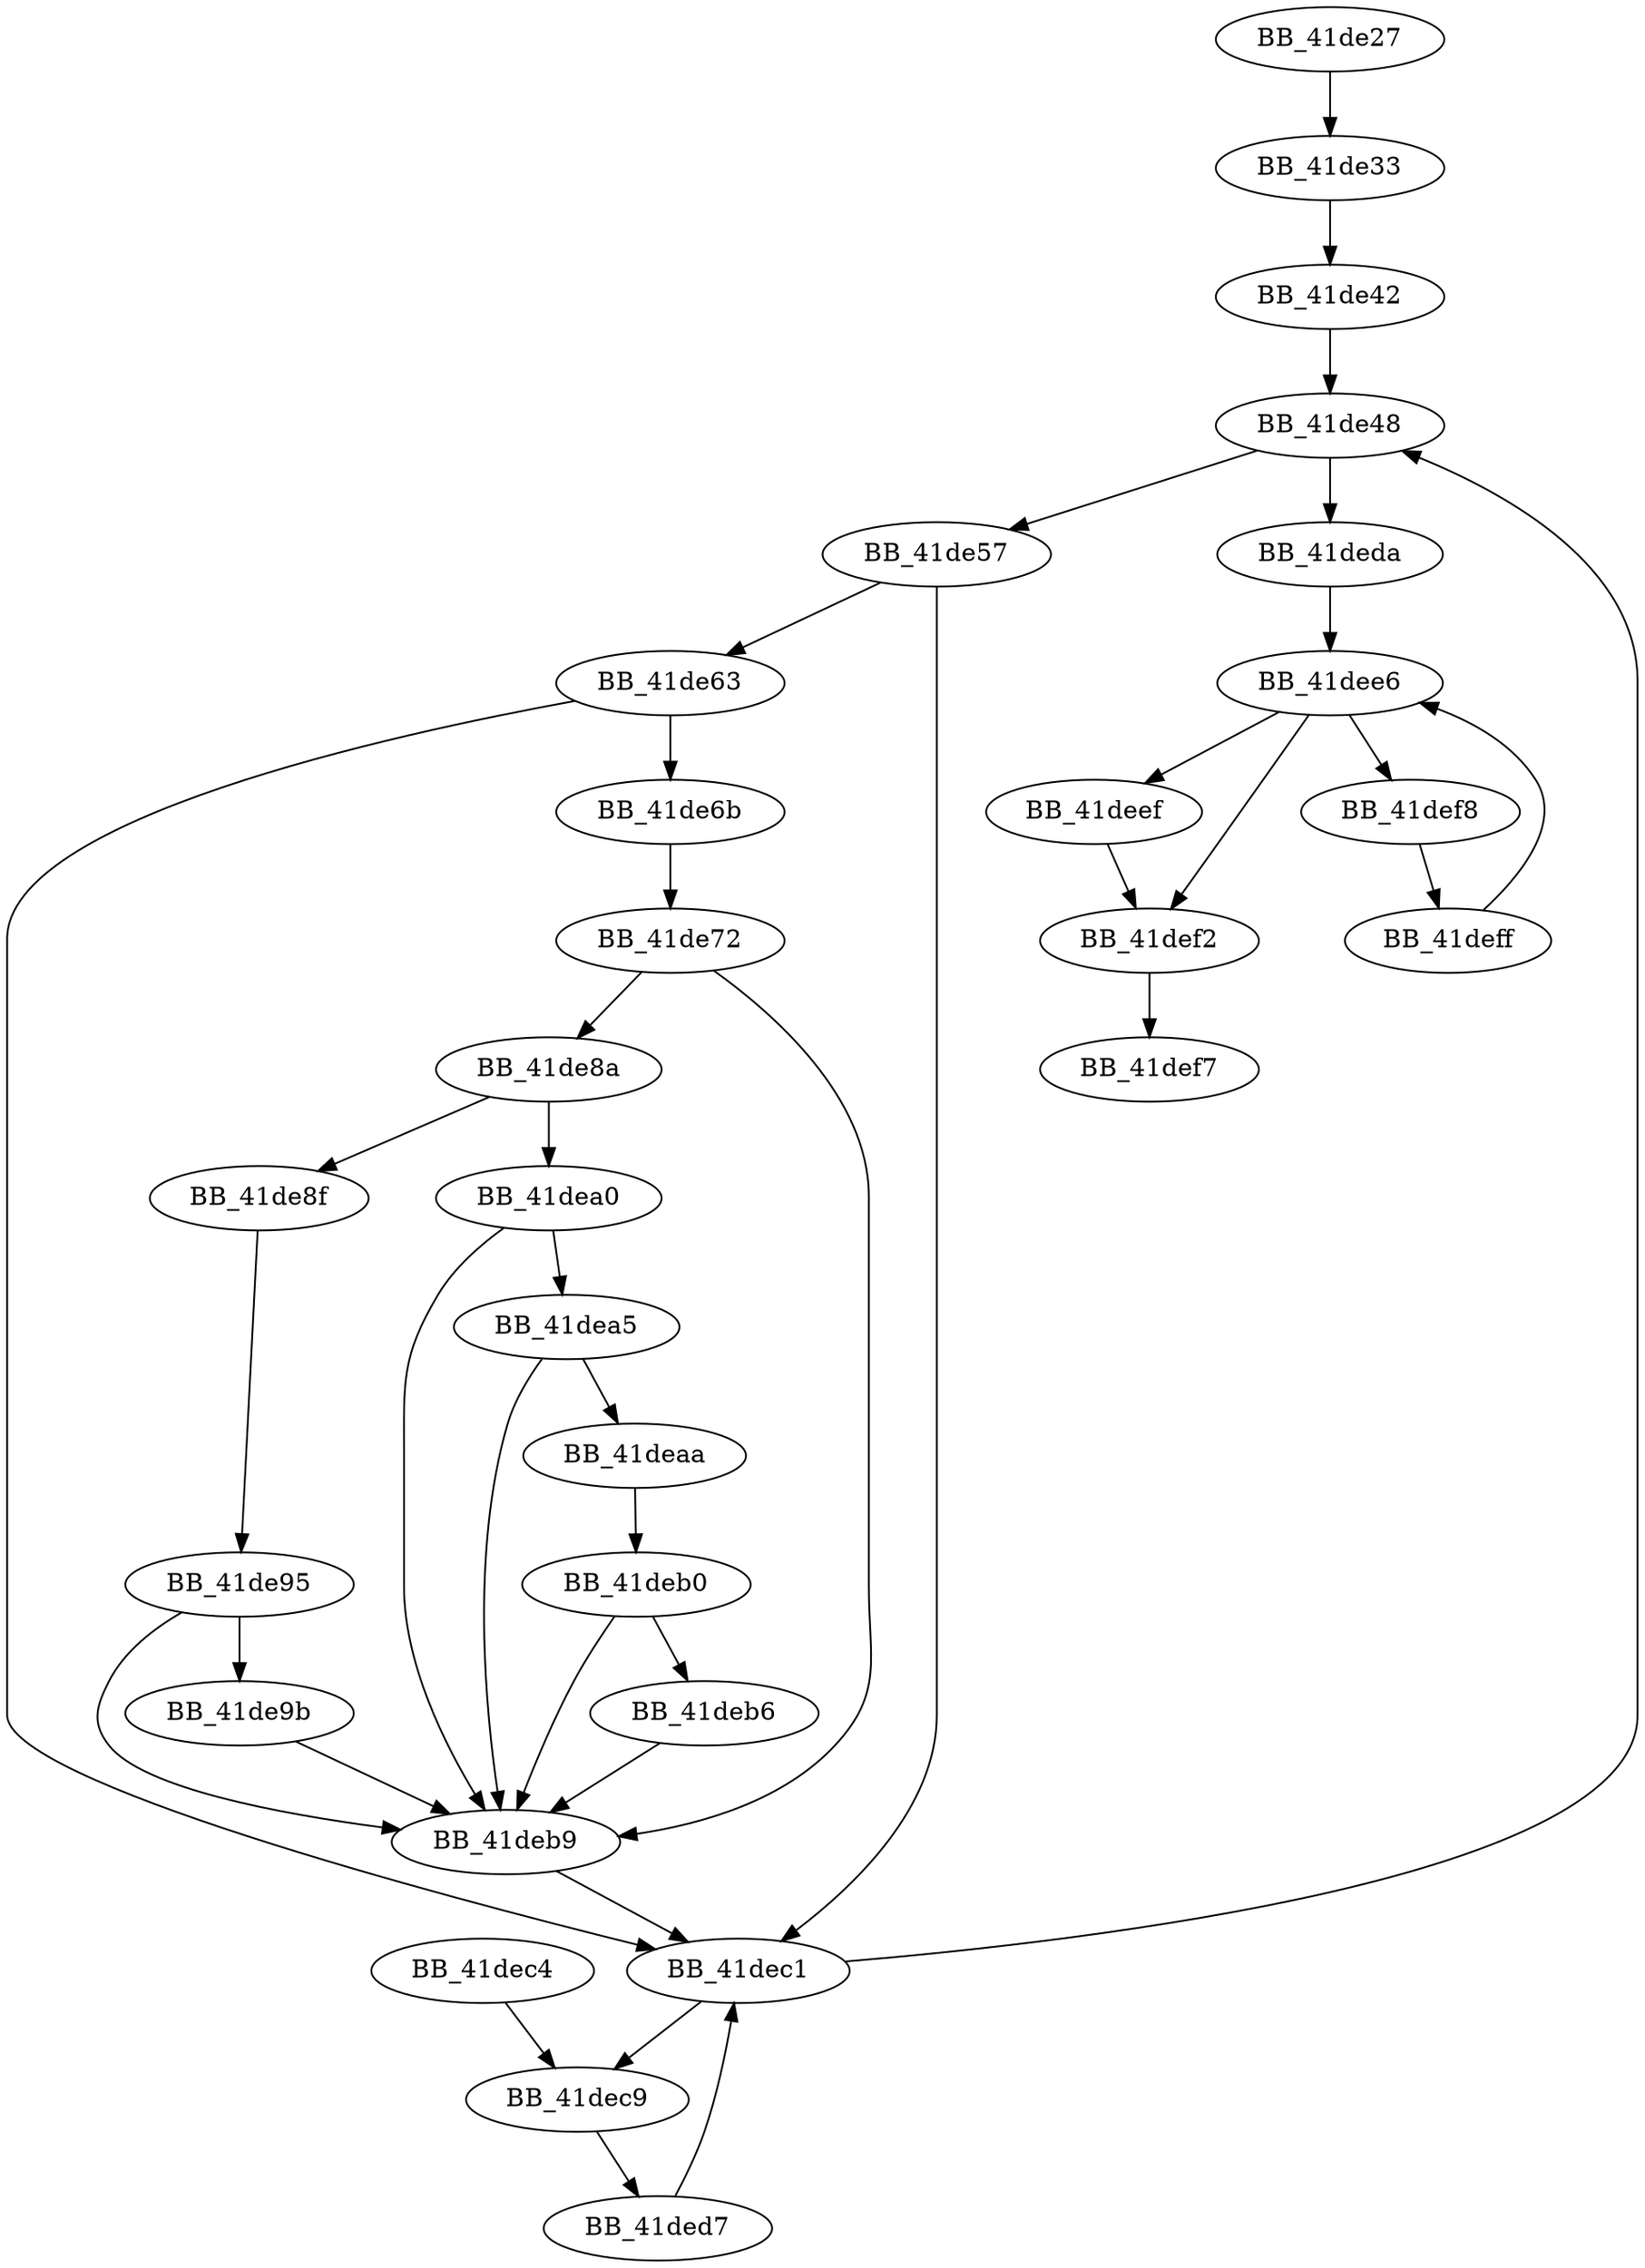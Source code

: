 DiGraph _flsall{
BB_41de27->BB_41de33
BB_41de33->BB_41de42
BB_41de42->BB_41de48
BB_41de48->BB_41de57
BB_41de48->BB_41deda
BB_41de57->BB_41de63
BB_41de57->BB_41dec1
BB_41de63->BB_41de6b
BB_41de63->BB_41dec1
BB_41de6b->BB_41de72
BB_41de72->BB_41de8a
BB_41de72->BB_41deb9
BB_41de8a->BB_41de8f
BB_41de8a->BB_41dea0
BB_41de8f->BB_41de95
BB_41de95->BB_41de9b
BB_41de95->BB_41deb9
BB_41de9b->BB_41deb9
BB_41dea0->BB_41dea5
BB_41dea0->BB_41deb9
BB_41dea5->BB_41deaa
BB_41dea5->BB_41deb9
BB_41deaa->BB_41deb0
BB_41deb0->BB_41deb6
BB_41deb0->BB_41deb9
BB_41deb6->BB_41deb9
BB_41deb9->BB_41dec1
BB_41dec1->BB_41de48
BB_41dec1->BB_41dec9
BB_41dec4->BB_41dec9
BB_41dec9->BB_41ded7
BB_41ded7->BB_41dec1
BB_41deda->BB_41dee6
BB_41dee6->BB_41deef
BB_41dee6->BB_41def2
BB_41dee6->BB_41def8
BB_41deef->BB_41def2
BB_41def2->BB_41def7
BB_41def8->BB_41deff
BB_41deff->BB_41dee6
}
